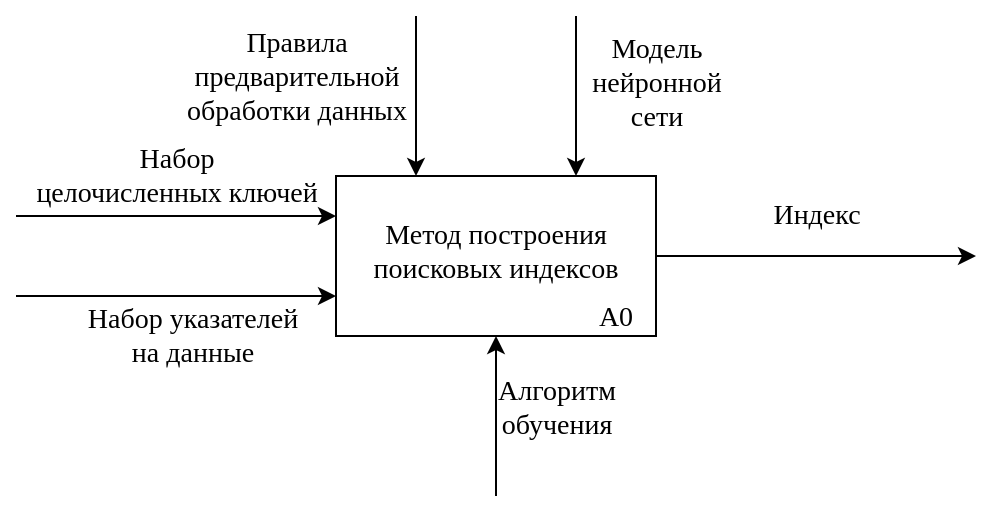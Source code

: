 <mxfile version="21.3.2" type="device" pages="4">
  <diagram name="A0" id="yFXzycM-z0YioWYdbV4p">
    <mxGraphModel dx="850" dy="477" grid="1" gridSize="10" guides="1" tooltips="1" connect="1" arrows="1" fold="1" page="1" pageScale="1" pageWidth="827" pageHeight="1169" math="0" shadow="0">
      <root>
        <mxCell id="0" />
        <mxCell id="1" parent="0" />
        <mxCell id="1Km1Da-YcfNlDDT_Z9R4-1" value="Метод построения поисковых индексов" style="shape=stencil(tVTRboMwDPyavFYh2T5gYtt/pKlXotIkcrJ1/fuaGKQiBq0mQEjgu3B3Bhyh69SYCEJJb84g9LtQKmKwkBLdEdww9iK5vHBZDbVJEWxm8MegM/sWmEkZwwku7pB7CecbQJc7Vn8I+UZrulPXNnhPIi74NGLueBIzztOz8pfFevvrqIqkf4YM2IdkVKjP52V3r9sIVxvlHcsO6VfPu57wOHG11YdbTbj6v6yuCZn7uXW9N/Z0xPDtD3+G+XJta0MbkEq+Fi+htOyP5Wai6QZvQgw0dmO7PE4PRn/OmPCJd0FnGqZWA8KDN8G7yYLr7IJiPXEoKG99BbgB);whiteSpace=wrap;html=1;fontFamily=Times New Roman;fontSize=14;spacingBottom=4;points=[[0,0,0,0,0],[0,0.25,0,0,0],[0,0.5,0,0,0],[0,0.75,0,0,0],[0,1,0,0,0],[0.25,0,0,0,0],[0.25,1,0,0,0],[0.5,0,0,0,0],[0.5,1,0,0,0],[0.75,0,0,0,0],[0.75,1,0,0,0],[1,0,0,0,0],[1,0.25,0,0,0],[1,0.5,0,0,0],[1,0.75,0,0,0],[1,1,0,0,0]];" parent="1" vertex="1">
          <mxGeometry x="280" y="160" width="160" height="80" as="geometry" />
        </mxCell>
        <mxCell id="1Km1Da-YcfNlDDT_Z9R4-5" value="" style="endArrow=classic;html=1;rounded=0;exitX=1;exitY=0.5;exitDx=0;exitDy=0;" parent="1" source="1Km1Da-YcfNlDDT_Z9R4-1" edge="1">
          <mxGeometry width="50" height="50" relative="1" as="geometry">
            <mxPoint x="600" y="270" as="sourcePoint" />
            <mxPoint x="600" y="200" as="targetPoint" />
          </mxGeometry>
        </mxCell>
        <mxCell id="1Km1Da-YcfNlDDT_Z9R4-6" value="&lt;font style=&quot;font-size: 14px;&quot; face=&quot;Times New Roman&quot;&gt;Индекс&lt;/font&gt;" style="edgeLabel;html=1;align=center;verticalAlign=middle;resizable=0;points=[];labelBackgroundColor=none;" parent="1Km1Da-YcfNlDDT_Z9R4-5" vertex="1" connectable="0">
          <mxGeometry x="0.422" y="1" relative="1" as="geometry">
            <mxPoint x="-34" y="-19" as="offset" />
          </mxGeometry>
        </mxCell>
        <mxCell id="1Km1Da-YcfNlDDT_Z9R4-8" value="" style="endArrow=classic;html=1;rounded=0;entryX=0.25;entryY=0;entryDx=0;entryDy=0;entryPerimeter=0;" parent="1" target="1Km1Da-YcfNlDDT_Z9R4-1" edge="1">
          <mxGeometry width="50" height="50" relative="1" as="geometry">
            <mxPoint x="320" y="80" as="sourcePoint" />
            <mxPoint x="410" y="90" as="targetPoint" />
          </mxGeometry>
        </mxCell>
        <mxCell id="1Km1Da-YcfNlDDT_Z9R4-9" value="Правила&lt;br&gt;предварительной&lt;br&gt;обработки данных" style="edgeLabel;html=1;align=center;verticalAlign=middle;resizable=0;points=[];fontFamily=Times New Roman;fontSize=14;labelBackgroundColor=none;" parent="1Km1Da-YcfNlDDT_Z9R4-8" vertex="1" connectable="0">
          <mxGeometry x="-0.219" y="-2" relative="1" as="geometry">
            <mxPoint x="-58" as="offset" />
          </mxGeometry>
        </mxCell>
        <mxCell id="1Km1Da-YcfNlDDT_Z9R4-10" value="" style="endArrow=classic;html=1;rounded=0;entryX=0.75;entryY=0;entryDx=0;entryDy=0;entryPerimeter=0;" parent="1" target="1Km1Da-YcfNlDDT_Z9R4-1" edge="1">
          <mxGeometry width="50" height="50" relative="1" as="geometry">
            <mxPoint x="400" y="80" as="sourcePoint" />
            <mxPoint x="413" y="140" as="targetPoint" />
          </mxGeometry>
        </mxCell>
        <mxCell id="1Km1Da-YcfNlDDT_Z9R4-11" value="Модель&lt;br&gt;нейронной&lt;br&gt;сети" style="edgeLabel;html=1;align=center;verticalAlign=middle;resizable=0;points=[];fontFamily=Times New Roman;fontSize=14;labelBackgroundColor=none;" parent="1Km1Da-YcfNlDDT_Z9R4-10" vertex="1" connectable="0">
          <mxGeometry x="-0.219" y="-2" relative="1" as="geometry">
            <mxPoint x="42" y="3" as="offset" />
          </mxGeometry>
        </mxCell>
        <mxCell id="1Km1Da-YcfNlDDT_Z9R4-12" value="" style="endArrow=classic;html=1;rounded=0;entryX=0.5;entryY=1;entryDx=0;entryDy=0;entryPerimeter=0;" parent="1" target="1Km1Da-YcfNlDDT_Z9R4-1" edge="1">
          <mxGeometry width="50" height="50" relative="1" as="geometry">
            <mxPoint x="360" y="320" as="sourcePoint" />
            <mxPoint x="359.5" y="250" as="targetPoint" />
          </mxGeometry>
        </mxCell>
        <mxCell id="1Km1Da-YcfNlDDT_Z9R4-13" value="Алгоритм&lt;br&gt;обучения" style="edgeLabel;html=1;align=center;verticalAlign=middle;resizable=0;points=[];fontFamily=Times New Roman;fontSize=14;labelBackgroundColor=none;" parent="1Km1Da-YcfNlDDT_Z9R4-12" vertex="1" connectable="0">
          <mxGeometry x="-0.219" y="-2" relative="1" as="geometry">
            <mxPoint x="28" y="-13" as="offset" />
          </mxGeometry>
        </mxCell>
        <mxCell id="Wg_VqN-rY91eOFL19u-m-1" style="edgeStyle=orthogonalEdgeStyle;rounded=0;orthogonalLoop=1;jettySize=auto;html=1;entryX=0;entryY=0.25;entryDx=0;entryDy=0;entryPerimeter=0;" edge="1" parent="1">
          <mxGeometry relative="1" as="geometry">
            <mxPoint x="120" y="180" as="sourcePoint" />
            <mxPoint x="280" y="180" as="targetPoint" />
            <Array as="points">
              <mxPoint x="160" y="180" />
            </Array>
          </mxGeometry>
        </mxCell>
        <mxCell id="Wg_VqN-rY91eOFL19u-m-2" style="edgeStyle=orthogonalEdgeStyle;rounded=0;orthogonalLoop=1;jettySize=auto;html=1;entryX=0;entryY=0.75;entryDx=0;entryDy=0;entryPerimeter=0;" edge="1" parent="1">
          <mxGeometry relative="1" as="geometry">
            <mxPoint x="280" y="220" as="targetPoint" />
            <mxPoint x="120" y="220" as="sourcePoint" />
          </mxGeometry>
        </mxCell>
        <mxCell id="Wg_VqN-rY91eOFL19u-m-3" value="Набор указателей&lt;br style=&quot;font-size: 14px;&quot;&gt;на данные" style="edgeLabel;html=1;align=center;verticalAlign=middle;resizable=0;points=[];labelBackgroundColor=none;fontFamily=Times New Roman;fontSize=14;" vertex="1" connectable="0" parent="Wg_VqN-rY91eOFL19u-m-2">
          <mxGeometry x="0.331" y="-1" relative="1" as="geometry">
            <mxPoint x="-19" y="19" as="offset" />
          </mxGeometry>
        </mxCell>
        <mxCell id="Wg_VqN-rY91eOFL19u-m-4" value="Набор&lt;br&gt;целочисленных ключей" style="edgeLabel;html=1;align=center;verticalAlign=middle;resizable=0;points=[];fontFamily=Times New Roman;fontSize=14;labelBackgroundColor=none;" vertex="1" connectable="0" parent="1">
          <mxGeometry x="200" y="160" as="geometry" />
        </mxCell>
        <mxCell id="S6z4ZX-hq6vd59gQzZvr-1" value="&lt;p style=&quot;line-height: 1; font-size: 14px;&quot;&gt;А0&lt;/p&gt;" style="shape=stencil(tVTRboMwDPyavFYh2T5gYtt/pKlXotIkcrJ1/fuaGKQiBq0mQEjgu3B3Bhyh69SYCEJJb84g9LtQKmKwkBLdEdww9iK5vHBZDbVJEWxm8MegM/sWmEkZwwku7pB7CecbQJc7Vn8I+UZrulPXNnhPIi74NGLueBIzztOz8pfFevvrqIqkf4YM2IdkVKjP52V3r9sIVxvlHcsO6VfPu57wOHG11YdbTbj6v6yuCZn7uXW9N/Z0xPDtD3+G+XJta0MbkEq+Fi+htOyP5Wai6QZvQgw0dmO7PE4PRn/OmPCJd0FnGqZWA8KDN8G7yYLr7IJiPXEoKG99BbgB);whiteSpace=wrap;html=1;fontFamily=Times New Roman;fontSize=14;spacingBottom=0;strokeColor=none;" vertex="1" parent="1">
          <mxGeometry x="400" y="220" width="40" height="20" as="geometry" />
        </mxCell>
      </root>
    </mxGraphModel>
  </diagram>
  <diagram id="qmPKGXvoeMTTLFc1y_zM" name="A1">
    <mxGraphModel dx="1133" dy="636" grid="1" gridSize="10" guides="1" tooltips="1" connect="1" arrows="1" fold="1" page="1" pageScale="1" pageWidth="827" pageHeight="1169" math="0" shadow="0">
      <root>
        <mxCell id="0" />
        <mxCell id="1" parent="0" />
        <mxCell id="VNHkJXpOaLyShzUM_bZz-3" style="edgeStyle=orthogonalEdgeStyle;rounded=0;orthogonalLoop=1;jettySize=auto;html=1;entryX=0;entryY=0.25;entryDx=0;entryDy=0;entryPerimeter=0;" parent="1" target="YRXjiUU4PBw1ZXabQApX-1" edge="1">
          <mxGeometry relative="1" as="geometry">
            <mxPoint x="20" y="140" as="sourcePoint" />
            <Array as="points">
              <mxPoint x="20" y="140" />
            </Array>
          </mxGeometry>
        </mxCell>
        <mxCell id="5cBtA6jXt6czBHdB1zpv-1" style="edgeStyle=orthogonalEdgeStyle;rounded=0;orthogonalLoop=1;jettySize=auto;html=1;exitX=1;exitY=0.25;exitDx=0;exitDy=0;exitPerimeter=0;entryX=0;entryY=0.5;entryDx=0;entryDy=0;entryPerimeter=0;" parent="1" source="YRXjiUU4PBw1ZXabQApX-1" target="VNHkJXpOaLyShzUM_bZz-1" edge="1">
          <mxGeometry relative="1" as="geometry">
            <Array as="points">
              <mxPoint x="340" y="140" />
              <mxPoint x="340" y="270" />
            </Array>
          </mxGeometry>
        </mxCell>
        <mxCell id="5cBtA6jXt6czBHdB1zpv-2" style="edgeStyle=orthogonalEdgeStyle;rounded=0;orthogonalLoop=1;jettySize=auto;html=1;exitX=1;exitY=0.25;exitDx=0;exitDy=0;exitPerimeter=0;entryX=0;entryY=0.5;entryDx=0;entryDy=0;entryPerimeter=0;" parent="1" source="YRXjiUU4PBw1ZXabQApX-1" target="VNHkJXpOaLyShzUM_bZz-2" edge="1">
          <mxGeometry relative="1" as="geometry">
            <Array as="points">
              <mxPoint x="340" y="140" />
              <mxPoint x="340" y="360" />
            </Array>
          </mxGeometry>
        </mxCell>
        <mxCell id="K4uNHn8bxdNuuKv8pfja-1" style="edgeStyle=orthogonalEdgeStyle;rounded=0;orthogonalLoop=1;jettySize=auto;html=1;exitX=0.5;exitY=0;exitDx=0;exitDy=0;exitPerimeter=0;entryX=0.5;entryY=0;entryDx=0;entryDy=0;entryPerimeter=0;" parent="1" target="YRXjiUU4PBw1ZXabQApX-1" edge="1">
          <mxGeometry relative="1" as="geometry">
            <mxPoint x="219.846" y="20" as="sourcePoint" />
          </mxGeometry>
        </mxCell>
        <mxCell id="EAxyrQdvT2Hi-i6EKIxG-1" style="edgeStyle=orthogonalEdgeStyle;rounded=0;orthogonalLoop=1;jettySize=auto;html=1;exitX=0;exitY=0.75;exitDx=0;exitDy=0;exitPerimeter=0;entryX=0;entryY=0.75;entryDx=0;entryDy=0;entryPerimeter=0;" edge="1" parent="1" target="YRXjiUU4PBw1ZXabQApX-1">
          <mxGeometry relative="1" as="geometry">
            <mxPoint x="20" y="180" as="sourcePoint" />
          </mxGeometry>
        </mxCell>
        <mxCell id="EAxyrQdvT2Hi-i6EKIxG-3" value="Набор указателей&lt;br style=&quot;font-size: 14px;&quot;&gt;на данные" style="edgeLabel;html=1;align=center;verticalAlign=middle;resizable=0;points=[];labelBackgroundColor=none;fontFamily=Times New Roman;fontSize=14;" vertex="1" connectable="0" parent="EAxyrQdvT2Hi-i6EKIxG-1">
          <mxGeometry x="0.331" y="-1" relative="1" as="geometry">
            <mxPoint x="-19" y="19" as="offset" />
          </mxGeometry>
        </mxCell>
        <mxCell id="EAxyrQdvT2Hi-i6EKIxG-4" style="edgeStyle=orthogonalEdgeStyle;rounded=0;orthogonalLoop=1;jettySize=auto;html=1;exitX=1;exitY=0.75;exitDx=0;exitDy=0;exitPerimeter=0;entryX=0;entryY=0.75;entryDx=0;entryDy=0;entryPerimeter=0;" edge="1" parent="1" source="YRXjiUU4PBw1ZXabQApX-1" target="VNHkJXpOaLyShzUM_bZz-2">
          <mxGeometry relative="1" as="geometry">
            <mxPoint x="250.0" y="430" as="targetPoint" />
            <Array as="points">
              <mxPoint x="320" y="180" />
              <mxPoint x="320" y="380" />
            </Array>
          </mxGeometry>
        </mxCell>
        <mxCell id="YRXjiUU4PBw1ZXabQApX-1" value="Предварительная обработка входных наборов" style="shape=stencil(tVTRboMwDPyavFYh2T5gYtt/pKlXotIkcrJ1/fuaGKQiBq0mQEjgu3B3Bhyh69SYCEJJb84g9LtQKmKwkBLdEdww9iK5vHBZDbVJEWxm8MegM/sWmEkZwwku7pB7CecbQJc7Vn8I+UZrulPXNnhPIi74NGLueBIzztOz8pfFevvrqIqkf4YM2IdkVKjP52V3r9sIVxvlHcsO6VfPu57wOHG11YdbTbj6v6yuCZn7uXW9N/Z0xPDtD3+G+XJta0MbkEq+Fi+htOyP5Wai6QZvQgw0dmO7PE4PRn/OmPCJd0FnGqZWA8KDN8G7yYLr7IJiPXEoKG99BbgB);whiteSpace=wrap;html=1;fontFamily=Times New Roman;fontSize=14;spacingBottom=4;points=[[0,0,0,0,0],[0,0.25,0,0,0],[0,0.5,0,0,0],[0,0.75,0,0,0],[0,1,0,0,0],[0.25,0,0,0,0],[0.25,1,0,0,0],[0.5,0,0,0,0],[0.5,1,0,0,0],[0.75,0,0,0,0],[0.75,1,0,0,0],[1,0,0,0,0],[1,0.25,0,0,0],[1,0.5,0,0,0],[1,0.75,0,0,0],[1,1,0,0,0]];" parent="1" vertex="1">
          <mxGeometry x="140" y="120" width="160" height="80" as="geometry" />
        </mxCell>
        <mxCell id="5cBtA6jXt6czBHdB1zpv-3" style="edgeStyle=orthogonalEdgeStyle;rounded=0;orthogonalLoop=1;jettySize=auto;html=1;exitX=1;exitY=0.5;exitDx=0;exitDy=0;exitPerimeter=0;entryX=0;entryY=0.25;entryDx=0;entryDy=0;entryPerimeter=0;" parent="1" source="VNHkJXpOaLyShzUM_bZz-1" target="VNHkJXpOaLyShzUM_bZz-2" edge="1">
          <mxGeometry relative="1" as="geometry">
            <Array as="points">
              <mxPoint x="540" y="270" />
              <mxPoint x="540" y="340" />
            </Array>
          </mxGeometry>
        </mxCell>
        <mxCell id="K4uNHn8bxdNuuKv8pfja-2" style="edgeStyle=orthogonalEdgeStyle;rounded=0;orthogonalLoop=1;jettySize=auto;html=1;exitX=0.5;exitY=0;exitDx=0;exitDy=0;exitPerimeter=0;entryX=0.5;entryY=0;entryDx=0;entryDy=0;entryPerimeter=0;" parent="1" target="VNHkJXpOaLyShzUM_bZz-1" edge="1">
          <mxGeometry relative="1" as="geometry">
            <mxPoint x="220" y="20" as="sourcePoint" />
            <Array as="points">
              <mxPoint x="220" y="80" />
              <mxPoint x="440" y="80" />
            </Array>
          </mxGeometry>
        </mxCell>
        <mxCell id="VNHkJXpOaLyShzUM_bZz-1" value="Получение&lt;br&gt;значений функции распределения для каждого ключа" style="shape=stencil(tVTRboMwDPyavFYh2T5gYtt/pKlXotIkcrJ1/fuaGKQiBq0mQEjgu3B3Bhyh69SYCEJJb84g9LtQKmKwkBLdEdww9iK5vHBZDbVJEWxm8MegM/sWmEkZwwku7pB7CecbQJc7Vn8I+UZrulPXNnhPIi74NGLueBIzztOz8pfFevvrqIqkf4YM2IdkVKjP52V3r9sIVxvlHcsO6VfPu57wOHG11YdbTbj6v6yuCZn7uXW9N/Z0xPDtD3+G+XJta0MbkEq+Fi+htOyP5Wai6QZvQgw0dmO7PE4PRn/OmPCJd0FnGqZWA8KDN8G7yYLr7IJiPXEoKG99BbgB);whiteSpace=wrap;html=1;fontFamily=Times New Roman;fontSize=14;spacingBottom=4;points=[[0,0,0,0,0],[0,0.25,0,0,0],[0,0.5,0,0,0],[0,0.75,0,0,0],[0,1,0,0,0],[0.25,0,0,0,0],[0.25,1,0,0,0],[0.5,0,0,0,0],[0.5,1,0,0,0],[0.75,0,0,0,0],[0.75,1,0,0,0],[1,0,0,0,0],[1,0.25,0,0,0],[1,0.5,0,0,0],[1,0.75,0,0,0],[1,1,0,0,0]];" parent="1" vertex="1">
          <mxGeometry x="360" y="230" width="160" height="80" as="geometry" />
        </mxCell>
        <mxCell id="5cBtA6jXt6czBHdB1zpv-4" style="edgeStyle=orthogonalEdgeStyle;rounded=0;orthogonalLoop=1;jettySize=auto;html=1;exitX=1;exitY=0.5;exitDx=0;exitDy=0;exitPerimeter=0;" parent="1" source="VNHkJXpOaLyShzUM_bZz-2" edge="1">
          <mxGeometry relative="1" as="geometry">
            <mxPoint x="820" y="360" as="targetPoint" />
          </mxGeometry>
        </mxCell>
        <mxCell id="K4uNHn8bxdNuuKv8pfja-3" style="edgeStyle=orthogonalEdgeStyle;rounded=0;orthogonalLoop=1;jettySize=auto;html=1;entryX=0.5;entryY=0;entryDx=0;entryDy=0;entryPerimeter=0;" parent="1" target="VNHkJXpOaLyShzUM_bZz-2" edge="1">
          <mxGeometry relative="1" as="geometry">
            <mxPoint x="640" y="20" as="sourcePoint" />
            <Array as="points">
              <mxPoint x="640" y="20" />
            </Array>
          </mxGeometry>
        </mxCell>
        <mxCell id="K4uNHn8bxdNuuKv8pfja-4" style="edgeStyle=orthogonalEdgeStyle;rounded=0;orthogonalLoop=1;jettySize=auto;html=1;entryX=0.5;entryY=1;entryDx=0;entryDy=0;entryPerimeter=0;" parent="1" target="VNHkJXpOaLyShzUM_bZz-2" edge="1">
          <mxGeometry relative="1" as="geometry">
            <mxPoint x="640" y="480" as="sourcePoint" />
            <Array as="points">
              <mxPoint x="640" y="480" />
            </Array>
          </mxGeometry>
        </mxCell>
        <mxCell id="VNHkJXpOaLyShzUM_bZz-2" value="Обучение модели нейронной сети" style="shape=stencil(tVTRboMwDPyavFYh2T5gYtt/pKlXotIkcrJ1/fuaGKQiBq0mQEjgu3B3Bhyh69SYCEJJb84g9LtQKmKwkBLdEdww9iK5vHBZDbVJEWxm8MegM/sWmEkZwwku7pB7CecbQJc7Vn8I+UZrulPXNnhPIi74NGLueBIzztOz8pfFevvrqIqkf4YM2IdkVKjP52V3r9sIVxvlHcsO6VfPu57wOHG11YdbTbj6v6yuCZn7uXW9N/Z0xPDtD3+G+XJta0MbkEq+Fi+htOyP5Wai6QZvQgw0dmO7PE4PRn/OmPCJd0FnGqZWA8KDN8G7yYLr7IJiPXEoKG99BbgB);whiteSpace=wrap;html=1;fontFamily=Times New Roman;fontSize=14;spacingBottom=4;points=[[0,0,0,0,0],[0,0.25,0,0,0],[0,0.5,0,0,0],[0,0.75,0,0,0],[0,1,0,0,0],[0.25,0,0,0,0],[0.25,1,0,0,0],[0.5,0,0,0,0],[0.5,1,0,0,0],[0.75,0,0,0,0],[0.75,1,0,0,0],[1,0,0,0,0],[1,0.25,0,0,0],[1,0.5,0,0,0],[1,0.75,0,0,0],[1,1,0,0,0]];" parent="1" vertex="1">
          <mxGeometry x="560" y="320" width="160" height="80" as="geometry" />
        </mxCell>
        <mxCell id="4ERX2aIhN12B0YM6mw1_-1" value="Набор&lt;br&gt;целочисленных&lt;br&gt;ключей" style="edgeLabel;html=1;align=center;verticalAlign=middle;resizable=0;points=[];fontFamily=Times New Roman;fontSize=14;labelBackgroundColor=none;" parent="1" vertex="1" connectable="0">
          <mxGeometry x="80" y="110" as="geometry" />
        </mxCell>
        <mxCell id="awJWeujHHhdRLdk3-X4l-1" value="Правила&lt;br&gt;предварительной&lt;br&gt;обработки данных" style="edgeLabel;html=1;align=center;verticalAlign=middle;resizable=0;points=[];fontFamily=Times New Roman;fontSize=14;labelBackgroundColor=none;" parent="1" vertex="1" connectable="0">
          <mxGeometry x="280" y="50" as="geometry" />
        </mxCell>
        <mxCell id="trdoh5Rx9WeL1LCI86Cn-1" value="Модель&lt;br&gt;нейронной&lt;br&gt;сети" style="edgeLabel;html=1;align=center;verticalAlign=middle;resizable=0;points=[];fontFamily=Times New Roman;fontSize=14;labelBackgroundColor=none;" parent="1" vertex="1" connectable="0">
          <mxGeometry x="680" y="50" as="geometry" />
        </mxCell>
        <mxCell id="lra-ojvp969Ze-Dp2Aty-1" value="Алгоритм&lt;br&gt;обучения" style="edgeLabel;html=1;align=center;verticalAlign=middle;resizable=0;points=[];fontFamily=Times New Roman;fontSize=14;labelBackgroundColor=none;" parent="1" vertex="1" connectable="0">
          <mxGeometry x="680" y="440" as="geometry" />
        </mxCell>
        <mxCell id="D7aJVOPplJiEWnKuDGXk-1" value="&lt;font style=&quot;font-size: 14px;&quot; face=&quot;Times New Roman&quot;&gt;Индекс&lt;/font&gt;" style="edgeLabel;html=1;align=center;verticalAlign=middle;resizable=0;points=[];labelBackgroundColor=none;" parent="1" vertex="1" connectable="0">
          <mxGeometry x="760" y="340" as="geometry" />
        </mxCell>
        <mxCell id="D7aJVOPplJiEWnKuDGXk-2" value="Обработанный&lt;br&gt;набор ключей" style="edgeLabel;html=1;align=center;verticalAlign=middle;resizable=0;points=[];fontFamily=Times New Roman;fontSize=14;labelBackgroundColor=none;" parent="1" vertex="1" connectable="0">
          <mxGeometry x="360" y="110" as="geometry">
            <mxPoint x="3" y="2" as="offset" />
          </mxGeometry>
        </mxCell>
        <mxCell id="D7aJVOPplJiEWnKuDGXk-4" value="Значения функции&lt;br&gt;распределения&lt;br&gt;ключей" style="edgeLabel;html=1;align=center;verticalAlign=middle;resizable=0;points=[];fontFamily=Times New Roman;fontSize=14;labelBackgroundColor=none;" parent="1" vertex="1" connectable="0">
          <mxGeometry x="570" y="220" as="geometry" />
        </mxCell>
        <mxCell id="EAxyrQdvT2Hi-i6EKIxG-5" value="Обработанный&lt;br&gt;набор указателей&lt;br&gt;на данные" style="edgeLabel;html=1;align=center;verticalAlign=middle;resizable=0;points=[];fontFamily=Times New Roman;fontSize=14;labelBackgroundColor=none;" vertex="1" connectable="0" parent="1">
          <mxGeometry x="260" y="240" as="geometry">
            <mxPoint x="3" y="2" as="offset" />
          </mxGeometry>
        </mxCell>
        <mxCell id="EAxyrQdvT2Hi-i6EKIxG-8" value="&lt;p style=&quot;line-height: 1; font-size: 14px;&quot;&gt;А1&lt;/p&gt;" style="shape=stencil(tVTRboMwDPyavFYh2T5gYtt/pKlXotIkcrJ1/fuaGKQiBq0mQEjgu3B3Bhyh69SYCEJJb84g9LtQKmKwkBLdEdww9iK5vHBZDbVJEWxm8MegM/sWmEkZwwku7pB7CecbQJc7Vn8I+UZrulPXNnhPIi74NGLueBIzztOz8pfFevvrqIqkf4YM2IdkVKjP52V3r9sIVxvlHcsO6VfPu57wOHG11YdbTbj6v6yuCZn7uXW9N/Z0xPDtD3+G+XJta0MbkEq+Fi+htOyP5Wai6QZvQgw0dmO7PE4PRn/OmPCJd0FnGqZWA8KDN8G7yYLr7IJiPXEoKG99BbgB);whiteSpace=wrap;html=1;fontFamily=Times New Roman;fontSize=14;spacingBottom=0;strokeColor=none;" vertex="1" parent="1">
          <mxGeometry x="260" y="180" width="40" height="20" as="geometry" />
        </mxCell>
        <mxCell id="EAxyrQdvT2Hi-i6EKIxG-9" value="&lt;p style=&quot;line-height: 1; font-size: 14px;&quot;&gt;А2&lt;/p&gt;" style="shape=stencil(tVTRboMwDPyavFYh2T5gYtt/pKlXotIkcrJ1/fuaGKQiBq0mQEjgu3B3Bhyh69SYCEJJb84g9LtQKmKwkBLdEdww9iK5vHBZDbVJEWxm8MegM/sWmEkZwwku7pB7CecbQJc7Vn8I+UZrulPXNnhPIi74NGLueBIzztOz8pfFevvrqIqkf4YM2IdkVKjP52V3r9sIVxvlHcsO6VfPu57wOHG11YdbTbj6v6yuCZn7uXW9N/Z0xPDtD3+G+XJta0MbkEq+Fi+htOyP5Wai6QZvQgw0dmO7PE4PRn/OmPCJd0FnGqZWA8KDN8G7yYLr7IJiPXEoKG99BbgB);whiteSpace=wrap;html=1;fontFamily=Times New Roman;fontSize=14;spacingBottom=0;strokeColor=none;" vertex="1" parent="1">
          <mxGeometry x="480" y="290" width="40" height="20" as="geometry" />
        </mxCell>
        <mxCell id="EAxyrQdvT2Hi-i6EKIxG-10" value="&lt;p style=&quot;line-height: 1; font-size: 14px;&quot;&gt;А3&lt;/p&gt;" style="shape=stencil(tVTRboMwDPyavFYh2T5gYtt/pKlXotIkcrJ1/fuaGKQiBq0mQEjgu3B3Bhyh69SYCEJJb84g9LtQKmKwkBLdEdww9iK5vHBZDbVJEWxm8MegM/sWmEkZwwku7pB7CecbQJc7Vn8I+UZrulPXNnhPIi74NGLueBIzztOz8pfFevvrqIqkf4YM2IdkVKjP52V3r9sIVxvlHcsO6VfPu57wOHG11YdbTbj6v6yuCZn7uXW9N/Z0xPDtD3+G+XJta0MbkEq+Fi+htOyP5Wai6QZvQgw0dmO7PE4PRn/OmPCJd0FnGqZWA8KDN8G7yYLr7IJiPXEoKG99BbgB);whiteSpace=wrap;html=1;fontFamily=Times New Roman;fontSize=14;spacingBottom=0;strokeColor=none;" vertex="1" parent="1">
          <mxGeometry x="680" y="380" width="40" height="20" as="geometry" />
        </mxCell>
      </root>
    </mxGraphModel>
  </diagram>
  <diagram id="KIAT2g9ba4cE6xs8CVbG" name="search-A0">
    <mxGraphModel dx="850" dy="477" grid="1" gridSize="10" guides="1" tooltips="1" connect="1" arrows="1" fold="1" page="1" pageScale="1" pageWidth="827" pageHeight="1169" math="0" shadow="0">
      <root>
        <mxCell id="0" />
        <mxCell id="1" parent="0" />
        <mxCell id="Y8ziVUJmuxMVsW9_GW9U-1" value="Поиск с использованием индекса построенного на основе глубокой нейронной сети" style="shape=stencil(tVTRboMwDPyavFYh2T5gYtt/pKlXotIkcrJ1/fuaGKQiBq0mQEjgu3B3Bhyh69SYCEJJb84g9LtQKmKwkBLdEdww9iK5vHBZDbVJEWxm8MegM/sWmEkZwwku7pB7CecbQJc7Vn8I+UZrulPXNnhPIi74NGLueBIzztOz8pfFevvrqIqkf4YM2IdkVKjP52V3r9sIVxvlHcsO6VfPu57wOHG11YdbTbj6v6yuCZn7uXW9N/Z0xPDtD3+G+XJta0MbkEq+Fi+htOyP5Wai6QZvQgw0dmO7PE4PRn/OmPCJd0FnGqZWA8KDN8G7yYLr7IJiPXEoKG99BbgB);whiteSpace=wrap;html=1;fontFamily=Times New Roman;fontSize=14;spacingBottom=4;points=[[0,0,0,0,0],[0,0.25,0,0,0],[0,0.5,0,0,0],[0,0.75,0,0,0],[0,1,0,0,0],[0.25,0,0,0,0],[0.25,1,0,0,0],[0.5,0,0,0,0],[0.5,1,0,0,0],[0.75,0,0,0,0],[0.75,1,0,0,0],[1,0,0,0,0],[1,0.25,0,0,0],[1,0.5,0,0,0],[1,0.75,0,0,0],[1,1,0,0,0]];" vertex="1" parent="1">
          <mxGeometry x="280" y="160" width="160" height="80" as="geometry" />
        </mxCell>
        <mxCell id="Y8ziVUJmuxMVsW9_GW9U-2" value="" style="endArrow=classic;html=1;rounded=0;entryX=0;entryY=0.5;entryDx=0;entryDy=0;fontFamily=Times New Roman;fontSize=14;" edge="1" parent="1" target="Y8ziVUJmuxMVsW9_GW9U-1">
          <mxGeometry width="50" height="50" relative="1" as="geometry">
            <mxPoint x="160" y="200" as="sourcePoint" />
            <mxPoint x="200" y="170" as="targetPoint" />
          </mxGeometry>
        </mxCell>
        <mxCell id="Y8ziVUJmuxMVsW9_GW9U-3" value="Ключ" style="edgeLabel;html=1;align=center;verticalAlign=middle;resizable=0;points=[];fontFamily=Times New Roman;fontSize=14;labelBackgroundColor=none;" vertex="1" connectable="0" parent="Y8ziVUJmuxMVsW9_GW9U-2">
          <mxGeometry x="0.404" y="-1" relative="1" as="geometry">
            <mxPoint x="-24" y="-31" as="offset" />
          </mxGeometry>
        </mxCell>
        <mxCell id="Y8ziVUJmuxMVsW9_GW9U-4" value="" style="endArrow=classic;html=1;rounded=0;exitX=1;exitY=0.5;exitDx=0;exitDy=0;" edge="1" parent="1" source="Y8ziVUJmuxMVsW9_GW9U-1">
          <mxGeometry width="50" height="50" relative="1" as="geometry">
            <mxPoint x="600" y="270" as="sourcePoint" />
            <mxPoint x="560" y="200" as="targetPoint" />
          </mxGeometry>
        </mxCell>
        <mxCell id="Y8ziVUJmuxMVsW9_GW9U-5" value="&lt;font face=&quot;Times New Roman&quot;&gt;&lt;span style=&quot;font-size: 14px;&quot;&gt;Указатель на&lt;br&gt;запись&lt;br&gt;&lt;/span&gt;&lt;/font&gt;" style="edgeLabel;html=1;align=center;verticalAlign=middle;resizable=0;points=[];labelBackgroundColor=none;" vertex="1" connectable="0" parent="Y8ziVUJmuxMVsW9_GW9U-4">
          <mxGeometry x="0.422" y="1" relative="1" as="geometry">
            <mxPoint x="-25" y="-29" as="offset" />
          </mxGeometry>
        </mxCell>
        <mxCell id="Y8ziVUJmuxMVsW9_GW9U-6" value="" style="endArrow=classic;html=1;rounded=0;entryX=0.25;entryY=0;entryDx=0;entryDy=0;entryPerimeter=0;" edge="1" parent="1" target="Y8ziVUJmuxMVsW9_GW9U-1">
          <mxGeometry width="50" height="50" relative="1" as="geometry">
            <mxPoint x="320" y="80" as="sourcePoint" />
            <mxPoint x="410" y="90" as="targetPoint" />
          </mxGeometry>
        </mxCell>
        <mxCell id="Y8ziVUJmuxMVsW9_GW9U-7" value="Правила&lt;br&gt;нормализации" style="edgeLabel;html=1;align=center;verticalAlign=middle;resizable=0;points=[];fontFamily=Times New Roman;fontSize=14;labelBackgroundColor=none;" vertex="1" connectable="0" parent="Y8ziVUJmuxMVsW9_GW9U-6">
          <mxGeometry x="-0.219" y="-2" relative="1" as="geometry">
            <mxPoint x="-48" y="9" as="offset" />
          </mxGeometry>
        </mxCell>
        <mxCell id="Y8ziVUJmuxMVsW9_GW9U-10" value="" style="endArrow=classic;html=1;rounded=0;entryX=0.5;entryY=1;entryDx=0;entryDy=0;entryPerimeter=0;" edge="1" parent="1" target="Y8ziVUJmuxMVsW9_GW9U-1">
          <mxGeometry width="50" height="50" relative="1" as="geometry">
            <mxPoint x="360" y="320" as="sourcePoint" />
            <mxPoint x="359.5" y="250" as="targetPoint" />
          </mxGeometry>
        </mxCell>
        <mxCell id="Y8ziVUJmuxMVsW9_GW9U-11" value="Построенный&lt;br&gt;индекс" style="edgeLabel;html=1;align=center;verticalAlign=middle;resizable=0;points=[];fontFamily=Times New Roman;fontSize=14;labelBackgroundColor=none;" vertex="1" connectable="0" parent="Y8ziVUJmuxMVsW9_GW9U-10">
          <mxGeometry x="-0.219" y="-2" relative="1" as="geometry">
            <mxPoint x="48" y="-9" as="offset" />
          </mxGeometry>
        </mxCell>
        <mxCell id="Mb2h-qgy8QrJ_497LKD1-1" value="" style="endArrow=classic;html=1;rounded=0;entryX=0.25;entryY=0;entryDx=0;entryDy=0;entryPerimeter=0;" edge="1" parent="1">
          <mxGeometry width="50" height="50" relative="1" as="geometry">
            <mxPoint x="400" y="80" as="sourcePoint" />
            <mxPoint x="400" y="160" as="targetPoint" />
          </mxGeometry>
        </mxCell>
        <mxCell id="Mb2h-qgy8QrJ_497LKD1-2" value="Значение&lt;br&gt;максимального&lt;br&gt;отклонения" style="edgeLabel;html=1;align=center;verticalAlign=middle;resizable=0;points=[];fontFamily=Times New Roman;fontSize=14;labelBackgroundColor=none;" vertex="1" connectable="0" parent="Mb2h-qgy8QrJ_497LKD1-1">
          <mxGeometry x="-0.219" y="-2" relative="1" as="geometry">
            <mxPoint x="52" y="9" as="offset" />
          </mxGeometry>
        </mxCell>
      </root>
    </mxGraphModel>
  </diagram>
  <diagram id="EQnuQT8CwnLf2qdd-_qS" name="search-A1">
    <mxGraphModel dx="1417" dy="795" grid="1" gridSize="10" guides="1" tooltips="1" connect="1" arrows="1" fold="1" page="1" pageScale="1" pageWidth="827" pageHeight="1169" math="0" shadow="0">
      <root>
        <mxCell id="0" />
        <mxCell id="1" parent="0" />
        <mxCell id="mSbsyTGOwTCb5BgPJi3K-1" style="edgeStyle=orthogonalEdgeStyle;rounded=0;orthogonalLoop=1;jettySize=auto;html=1;entryX=0;entryY=0.5;entryDx=0;entryDy=0;entryPerimeter=0;" edge="1" parent="1" target="mSbsyTGOwTCb5BgPJi3K-5">
          <mxGeometry relative="1" as="geometry">
            <mxPoint x="20" y="160" as="sourcePoint" />
          </mxGeometry>
        </mxCell>
        <mxCell id="mSbsyTGOwTCb5BgPJi3K-2" style="edgeStyle=orthogonalEdgeStyle;rounded=0;orthogonalLoop=1;jettySize=auto;html=1;exitX=1;exitY=0.5;exitDx=0;exitDy=0;exitPerimeter=0;entryX=0;entryY=0.5;entryDx=0;entryDy=0;entryPerimeter=0;" edge="1" parent="1" source="mSbsyTGOwTCb5BgPJi3K-5" target="mSbsyTGOwTCb5BgPJi3K-8">
          <mxGeometry relative="1" as="geometry" />
        </mxCell>
        <mxCell id="mSbsyTGOwTCb5BgPJi3K-4" style="edgeStyle=orthogonalEdgeStyle;rounded=0;orthogonalLoop=1;jettySize=auto;html=1;exitX=0.5;exitY=0;exitDx=0;exitDy=0;exitPerimeter=0;entryX=0.5;entryY=0;entryDx=0;entryDy=0;entryPerimeter=0;" edge="1" parent="1" target="mSbsyTGOwTCb5BgPJi3K-5">
          <mxGeometry relative="1" as="geometry">
            <mxPoint x="199.846" y="20" as="sourcePoint" />
          </mxGeometry>
        </mxCell>
        <mxCell id="mSbsyTGOwTCb5BgPJi3K-5" value="Нормализация ключа" style="shape=stencil(tVTRboMwDPyavFYh2T5gYtt/pKlXotIkcrJ1/fuaGKQiBq0mQEjgu3B3Bhyh69SYCEJJb84g9LtQKmKwkBLdEdww9iK5vHBZDbVJEWxm8MegM/sWmEkZwwku7pB7CecbQJc7Vn8I+UZrulPXNnhPIi74NGLueBIzztOz8pfFevvrqIqkf4YM2IdkVKjP52V3r9sIVxvlHcsO6VfPu57wOHG11YdbTbj6v6yuCZn7uXW9N/Z0xPDtD3+G+XJta0MbkEq+Fi+htOyP5Wai6QZvQgw0dmO7PE4PRn/OmPCJd0FnGqZWA8KDN8G7yYLr7IJiPXEoKG99BbgB);whiteSpace=wrap;html=1;fontFamily=Times New Roman;fontSize=14;spacingBottom=4;points=[[0,0,0,0,0],[0,0.25,0,0,0],[0,0.5,0,0,0],[0,0.75,0,0,0],[0,1,0,0,0],[0.25,0,0,0,0],[0.25,1,0,0,0],[0.5,0,0,0,0],[0.5,1,0,0,0],[0.75,0,0,0,0],[0.75,1,0,0,0],[1,0,0,0,0],[1,0.25,0,0,0],[1,0.5,0,0,0],[1,0.75,0,0,0],[1,1,0,0,0]];" vertex="1" parent="1">
          <mxGeometry x="120" y="120" width="160" height="80" as="geometry" />
        </mxCell>
        <mxCell id="mSbsyTGOwTCb5BgPJi3K-6" style="edgeStyle=orthogonalEdgeStyle;rounded=0;orthogonalLoop=1;jettySize=auto;html=1;exitX=1;exitY=0.5;exitDx=0;exitDy=0;exitPerimeter=0;entryX=0;entryY=0.5;entryDx=0;entryDy=0;entryPerimeter=0;" edge="1" parent="1" source="mSbsyTGOwTCb5BgPJi3K-8" target="mSbsyTGOwTCb5BgPJi3K-12">
          <mxGeometry relative="1" as="geometry" />
        </mxCell>
        <mxCell id="mSbsyTGOwTCb5BgPJi3K-8" value="Предсказание позиции ключа" style="shape=stencil(tVTRboMwDPyavFYh2T5gYtt/pKlXotIkcrJ1/fuaGKQiBq0mQEjgu3B3Bhyh69SYCEJJb84g9LtQKmKwkBLdEdww9iK5vHBZDbVJEWxm8MegM/sWmEkZwwku7pB7CecbQJc7Vn8I+UZrulPXNnhPIi74NGLueBIzztOz8pfFevvrqIqkf4YM2IdkVKjP52V3r9sIVxvlHcsO6VfPu57wOHG11YdbTbj6v6yuCZn7uXW9N/Z0xPDtD3+G+XJta0MbkEq+Fi+htOyP5Wai6QZvQgw0dmO7PE4PRn/OmPCJd0FnGqZWA8KDN8G7yYLr7IJiPXEoKG99BbgB);whiteSpace=wrap;html=1;fontFamily=Times New Roman;fontSize=14;spacingBottom=4;points=[[0,0,0,0,0],[0,0.25,0,0,0],[0,0.5,0,0,0],[0,0.75,0,0,0],[0,1,0,0,0],[0.25,0,0,0,0],[0.25,1,0,0,0],[0.5,0,0,0,0],[0.5,1,0,0,0],[0.75,0,0,0,0],[0.75,1,0,0,0],[1,0,0,0,0],[1,0.25,0,0,0],[1,0.5,0,0,0],[1,0.75,0,0,0],[1,1,0,0,0]];" vertex="1" parent="1">
          <mxGeometry x="320" y="200" width="160" height="80" as="geometry" />
        </mxCell>
        <mxCell id="mSbsyTGOwTCb5BgPJi3K-10" style="edgeStyle=orthogonalEdgeStyle;rounded=0;orthogonalLoop=1;jettySize=auto;html=1;exitX=0.5;exitY=0;exitDx=0;exitDy=0;exitPerimeter=0;entryX=0.5;entryY=0;entryDx=0;entryDy=0;entryPerimeter=0;" edge="1" parent="1" target="mSbsyTGOwTCb5BgPJi3K-12">
          <mxGeometry relative="1" as="geometry">
            <mxPoint x="599.667" y="20" as="sourcePoint" />
          </mxGeometry>
        </mxCell>
        <mxCell id="mSbsyTGOwTCb5BgPJi3K-11" style="edgeStyle=orthogonalEdgeStyle;rounded=0;orthogonalLoop=1;jettySize=auto;html=1;entryX=0.5;entryY=1;entryDx=0;entryDy=0;entryPerimeter=0;" edge="1" parent="1" target="mSbsyTGOwTCb5BgPJi3K-8">
          <mxGeometry relative="1" as="geometry">
            <mxPoint x="400" y="480" as="sourcePoint" />
          </mxGeometry>
        </mxCell>
        <mxCell id="6m-PtsyOAIMzXGqf1_rr-2" style="edgeStyle=orthogonalEdgeStyle;shape=connector;rounded=0;orthogonalLoop=1;jettySize=auto;html=1;exitX=1;exitY=0.5;exitDx=0;exitDy=0;exitPerimeter=0;entryX=0;entryY=0.5;entryDx=0;entryDy=0;entryPerimeter=0;labelBackgroundColor=default;strokeColor=default;fontFamily=Helvetica;fontSize=11;fontColor=default;endArrow=classic;endSize=3;" edge="1" parent="1" source="mSbsyTGOwTCb5BgPJi3K-12" target="6m-PtsyOAIMzXGqf1_rr-1">
          <mxGeometry relative="1" as="geometry" />
        </mxCell>
        <mxCell id="mSbsyTGOwTCb5BgPJi3K-12" value="Уточнение позиции&lt;br&gt;ключа" style="shape=stencil(tVTRboMwDPyavFYh2T5gYtt/pKlXotIkcrJ1/fuaGKQiBq0mQEjgu3B3Bhyh69SYCEJJb84g9LtQKmKwkBLdEdww9iK5vHBZDbVJEWxm8MegM/sWmEkZwwku7pB7CecbQJc7Vn8I+UZrulPXNnhPIi74NGLueBIzztOz8pfFevvrqIqkf4YM2IdkVKjP52V3r9sIVxvlHcsO6VfPu57wOHG11YdbTbj6v6yuCZn7uXW9N/Z0xPDtD3+G+XJta0MbkEq+Fi+htOyP5Wai6QZvQgw0dmO7PE4PRn/OmPCJd0FnGqZWA8KDN8G7yYLr7IJiPXEoKG99BbgB);whiteSpace=wrap;html=1;fontFamily=Times New Roman;fontSize=14;spacingBottom=4;points=[[0,0,0,0,0],[0,0.25,0,0,0],[0,0.5,0,0,0],[0,0.75,0,0,0],[0,1,0,0,0],[0.25,0,0,0,0],[0.25,1,0,0,0],[0.5,0,0,0,0],[0.5,1,0,0,0],[0.75,0,0,0,0],[0.75,1,0,0,0],[1,0,0,0,0],[1,0.25,0,0,0],[1,0.5,0,0,0],[1,0.75,0,0,0],[1,1,0,0,0]];" vertex="1" parent="1">
          <mxGeometry x="520" y="280" width="160" height="80" as="geometry" />
        </mxCell>
        <mxCell id="mSbsyTGOwTCb5BgPJi3K-13" value="Ключ" style="edgeLabel;html=1;align=center;verticalAlign=middle;resizable=0;points=[];fontFamily=Times New Roman;fontSize=14;labelBackgroundColor=none;" vertex="1" connectable="0" parent="1">
          <mxGeometry x="60" y="150" as="geometry">
            <mxPoint x="-1" y="-9" as="offset" />
          </mxGeometry>
        </mxCell>
        <mxCell id="mSbsyTGOwTCb5BgPJi3K-14" value="Правила&lt;br&gt;нормализации" style="edgeLabel;html=1;align=center;verticalAlign=middle;resizable=0;points=[];fontFamily=Times New Roman;fontSize=14;labelBackgroundColor=none;" vertex="1" connectable="0" parent="1">
          <mxGeometry x="260" y="50" as="geometry" />
        </mxCell>
        <mxCell id="mSbsyTGOwTCb5BgPJi3K-15" value="Значение&lt;br style=&quot;border-color: var(--border-color);&quot;&gt;максимального&lt;br style=&quot;border-color: var(--border-color);&quot;&gt;отклонения" style="edgeLabel;html=1;align=center;verticalAlign=middle;resizable=0;points=[];fontFamily=Times New Roman;fontSize=14;labelBackgroundColor=none;" vertex="1" connectable="0" parent="1">
          <mxGeometry x="650" y="50" as="geometry" />
        </mxCell>
        <mxCell id="mSbsyTGOwTCb5BgPJi3K-16" value="Построенный&lt;br&gt;индекс" style="edgeLabel;html=1;align=center;verticalAlign=middle;resizable=0;points=[];fontFamily=Times New Roman;fontSize=14;labelBackgroundColor=none;" vertex="1" connectable="0" parent="1">
          <mxGeometry x="350" y="460" as="geometry" />
        </mxCell>
        <mxCell id="mSbsyTGOwTCb5BgPJi3K-18" value="Нормализованный&lt;br&gt;ключ" style="edgeLabel;html=1;align=center;verticalAlign=middle;resizable=0;points=[];fontFamily=Times New Roman;fontSize=14;labelBackgroundColor=none;" vertex="1" connectable="0" parent="1">
          <mxGeometry x="360" y="160" as="geometry">
            <mxPoint x="3" y="2" as="offset" />
          </mxGeometry>
        </mxCell>
        <mxCell id="mSbsyTGOwTCb5BgPJi3K-19" value="Позиция&lt;br&gt;ключа" style="edgeLabel;html=1;align=center;verticalAlign=middle;resizable=0;points=[];fontFamily=Times New Roman;fontSize=14;labelBackgroundColor=none;" vertex="1" connectable="0" parent="1">
          <mxGeometry x="530" y="240" as="geometry" />
        </mxCell>
        <mxCell id="6m-PtsyOAIMzXGqf1_rr-3" style="edgeStyle=orthogonalEdgeStyle;shape=connector;rounded=0;orthogonalLoop=1;jettySize=auto;html=1;exitX=0.5;exitY=1;exitDx=0;exitDy=0;exitPerimeter=0;labelBackgroundColor=default;strokeColor=default;fontFamily=Helvetica;fontSize=11;fontColor=default;endArrow=classic;endSize=3;entryX=0.5;entryY=1;entryDx=0;entryDy=0;entryPerimeter=0;" edge="1" parent="1" target="6m-PtsyOAIMzXGqf1_rr-1">
          <mxGeometry relative="1" as="geometry">
            <mxPoint x="400" y="480" as="sourcePoint" />
            <Array as="points">
              <mxPoint x="400" y="460" />
              <mxPoint x="800" y="460" />
            </Array>
          </mxGeometry>
        </mxCell>
        <mxCell id="xRr0Z8ZwFFkxl7I20St3-3" style="edgeStyle=orthogonalEdgeStyle;shape=connector;rounded=0;orthogonalLoop=1;jettySize=auto;html=1;exitX=1;exitY=0.5;exitDx=0;exitDy=0;exitPerimeter=0;labelBackgroundColor=default;strokeColor=default;fontFamily=Helvetica;fontSize=11;fontColor=default;endArrow=classic;endSize=3;" edge="1" parent="1" source="6m-PtsyOAIMzXGqf1_rr-1">
          <mxGeometry relative="1" as="geometry">
            <mxPoint x="980" y="400" as="targetPoint" />
          </mxGeometry>
        </mxCell>
        <mxCell id="6m-PtsyOAIMzXGqf1_rr-1" value="Получение указателя на запись" style="shape=stencil(tVTRboMwDPyavFYh2T5gYtt/pKlXotIkcrJ1/fuaGKQiBq0mQEjgu3B3Bhyh69SYCEJJb84g9LtQKmKwkBLdEdww9iK5vHBZDbVJEWxm8MegM/sWmEkZwwku7pB7CecbQJc7Vn8I+UZrulPXNnhPIi74NGLueBIzztOz8pfFevvrqIqkf4YM2IdkVKjP52V3r9sIVxvlHcsO6VfPu57wOHG11YdbTbj6v6yuCZn7uXW9N/Z0xPDtD3+G+XJta0MbkEq+Fi+htOyP5Wai6QZvQgw0dmO7PE4PRn/OmPCJd0FnGqZWA8KDN8G7yYLr7IJiPXEoKG99BbgB);whiteSpace=wrap;html=1;fontFamily=Times New Roman;fontSize=14;spacingBottom=4;points=[[0,0,0,0,0],[0,0.25,0,0,0],[0,0.5,0,0,0],[0,0.75,0,0,0],[0,1,0,0,0],[0.25,0,0,0,0],[0.25,1,0,0,0],[0.5,0,0,0,0],[0.5,1,0,0,0],[0.75,0,0,0,0],[0.75,1,0,0,0],[1,0,0,0,0],[1,0.25,0,0,0],[1,0.5,0,0,0],[1,0.75,0,0,0],[1,1,0,0,0]];" vertex="1" parent="1">
          <mxGeometry x="720" y="360" width="160" height="80" as="geometry" />
        </mxCell>
        <mxCell id="xRr0Z8ZwFFkxl7I20St3-2" value="Точная&lt;br&gt;позиция&lt;br&gt;ключа" style="edgeLabel;html=1;align=center;verticalAlign=middle;resizable=0;points=[];fontFamily=Times New Roman;fontSize=14;labelBackgroundColor=none;" vertex="1" connectable="0" parent="1">
          <mxGeometry x="730" y="320" as="geometry" />
        </mxCell>
        <mxCell id="1gdS0f2S5MyA7sDl5cwi-1" value="&lt;font face=&quot;Times New Roman&quot;&gt;&lt;span style=&quot;font-size: 14px;&quot;&gt;Указатель на&lt;br&gt;запись&lt;br&gt;&lt;/span&gt;&lt;/font&gt;" style="edgeLabel;html=1;align=center;verticalAlign=middle;resizable=0;points=[];labelBackgroundColor=none;" vertex="1" connectable="0" parent="1">
          <mxGeometry x="930" y="370" as="geometry" />
        </mxCell>
      </root>
    </mxGraphModel>
  </diagram>
</mxfile>
